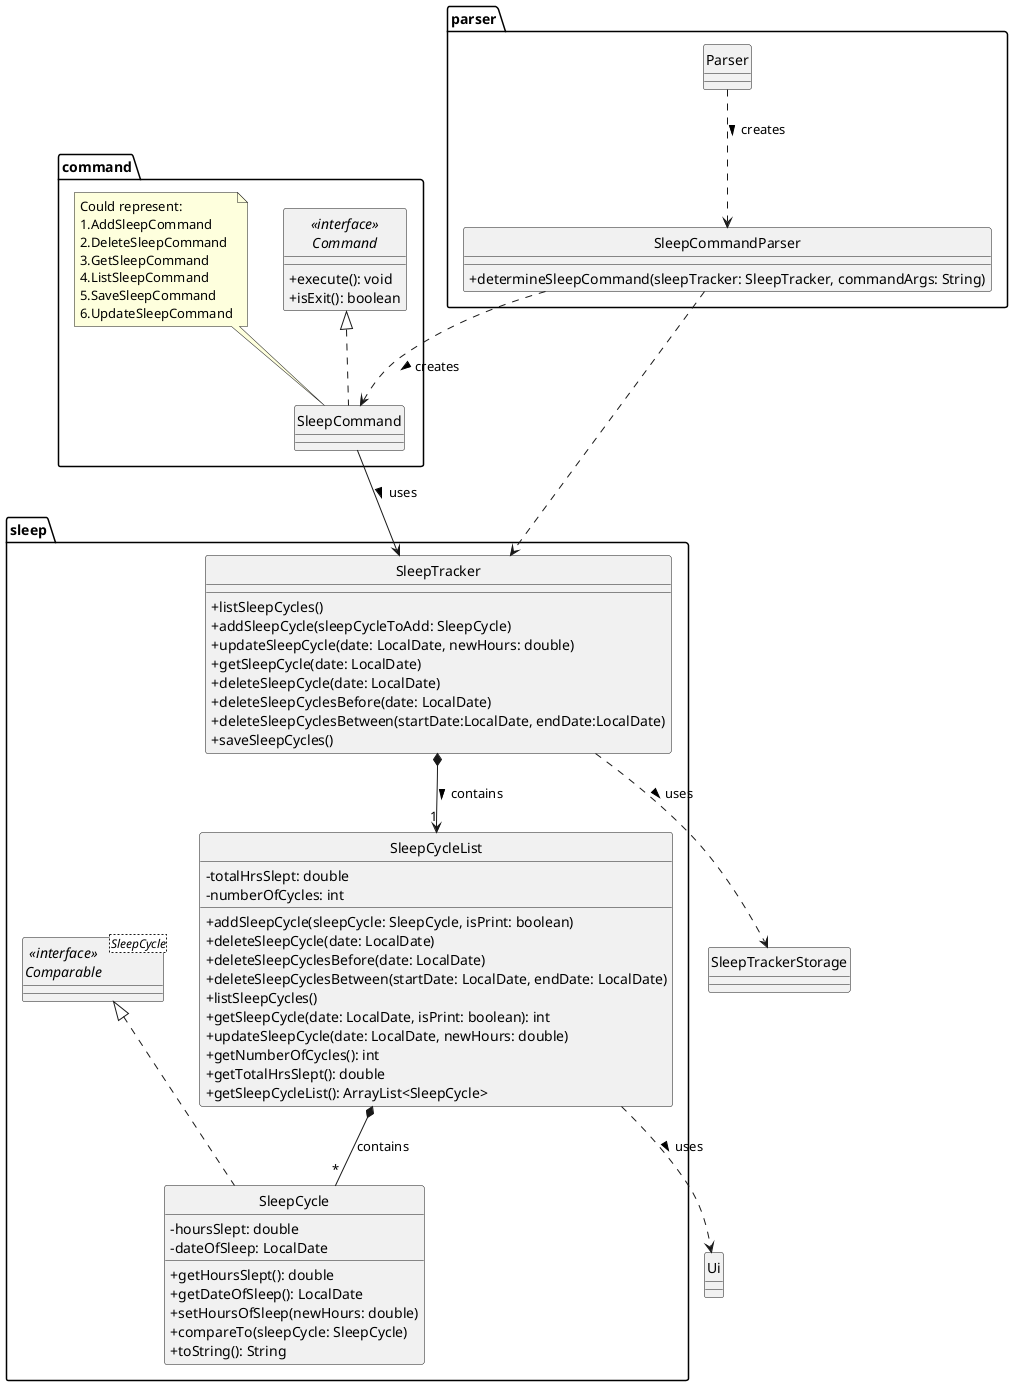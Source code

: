 @startuml
'https://plantuml.com/sequence-diagram

skinparam classAttributeIconSize 0
hide circle

package parser {
    class SleepCommandParser {

    +determineSleepCommand(sleepTracker: SleepTracker, commandArgs: String)
    }

    class Parser {
    }
}

package command {
    interface "<<interface>>\nCommand" as Command {
                + execute(): void
                + isExit(): boolean
    }

    class SleepCommand implements Command {
    }
    note top of SleepCommand: Could represent: \n1.AddSleepCommand \n2.DeleteSleepCommand \n3.GetSleepCommand \n4.ListSleepCommand \n5.SaveSleepCommand \n6.UpdateSleepCommand


}

package sleep {
    interface "<<interface>>\nComparable" as Comparable<SleepCycle> {
    }

    class SleepCycle implements Comparable {
        - hoursSlept: double
        - dateOfSleep: LocalDate

        + getHoursSlept(): double
        + getDateOfSleep(): LocalDate
        + setHoursOfSleep(newHours: double)
        + compareTo(sleepCycle: SleepCycle)
        +toString(): String
    }

    class SleepCycleList {
        - totalHrsSlept: double
        - numberOfCycles: int

        +addSleepCycle(sleepCycle: SleepCycle, isPrint: boolean)
        +deleteSleepCycle(date: LocalDate)
        +deleteSleepCyclesBefore(date: LocalDate)
        +deleteSleepCyclesBetween(startDate: LocalDate, endDate: LocalDate)
        +listSleepCycles()
        +getSleepCycle(date: LocalDate, isPrint: boolean): int
        +updateSleepCycle(date: LocalDate, newHours: double)
        +getNumberOfCycles(): int
        +getTotalHrsSlept(): double
        +getSleepCycleList(): ArrayList<SleepCycle>

    }

    class SleepTracker {
        +listSleepCycles()
        +addSleepCycle(sleepCycleToAdd: SleepCycle)
        +updateSleepCycle(date: LocalDate, newHours: double)
        +getSleepCycle(date: LocalDate)
        +deleteSleepCycle(date: LocalDate)
        +deleteSleepCyclesBefore(date: LocalDate)
        +deleteSleepCyclesBetween(startDate:LocalDate, endDate:LocalDate)
        +saveSleepCycles()
    }
}


class SleepTrackerStorage {
}

class Ui {
}

Parser ..> SleepCommandParser: creates >

SleepCommandParser .DOWN.> SleepCommand : creates >
SleepCommandParser ..> SleepTracker

SleepCommand --> SleepTracker : uses >


SleepCycleList ..> Ui : uses >
SleepTracker *--> "1" SleepCycleList: contains >
SleepTracker ..> SleepTrackerStorage : uses >

SleepCycleList *-- "*" SleepCycle : contains

@enduml